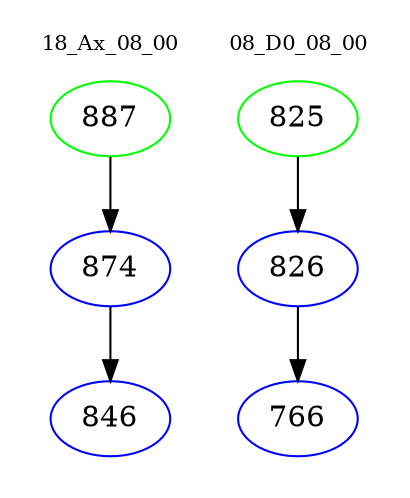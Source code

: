 digraph{
subgraph cluster_0 {
color = white
label = "18_Ax_08_00";
fontsize=10;
T0_887 [label="887", color="green"]
T0_887 -> T0_874 [color="black"]
T0_874 [label="874", color="blue"]
T0_874 -> T0_846 [color="black"]
T0_846 [label="846", color="blue"]
}
subgraph cluster_1 {
color = white
label = "08_D0_08_00";
fontsize=10;
T1_825 [label="825", color="green"]
T1_825 -> T1_826 [color="black"]
T1_826 [label="826", color="blue"]
T1_826 -> T1_766 [color="black"]
T1_766 [label="766", color="blue"]
}
}
